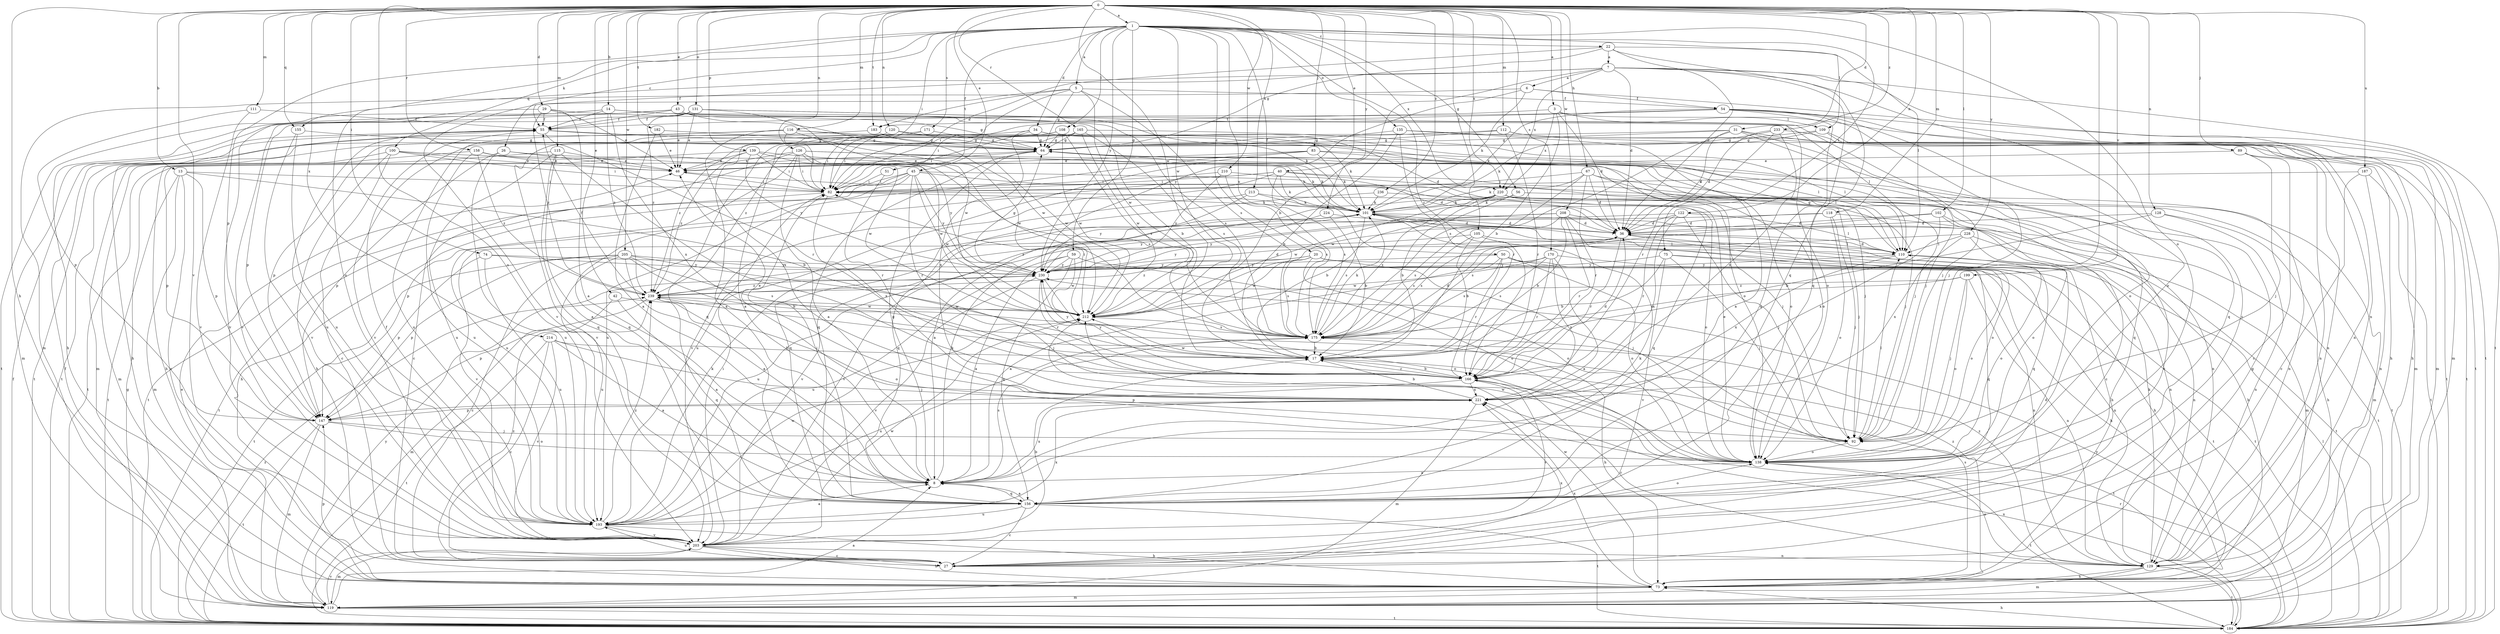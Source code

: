 strict digraph  {
0;
1;
3;
5;
6;
7;
8;
13;
14;
17;
20;
22;
26;
27;
29;
31;
34;
36;
40;
42;
43;
45;
46;
50;
51;
54;
55;
56;
59;
64;
67;
73;
74;
75;
82;
83;
89;
92;
100;
101;
102;
105;
108;
109;
110;
111;
112;
115;
116;
118;
119;
120;
122;
126;
128;
129;
131;
135;
138;
139;
147;
155;
156;
158;
165;
166;
170;
171;
175;
182;
183;
184;
187;
193;
199;
203;
205;
208;
210;
212;
213;
214;
220;
221;
224;
228;
230;
233;
236;
239;
0 -> 1  [label=a];
0 -> 3  [label=a];
0 -> 13  [label=b];
0 -> 14  [label=b];
0 -> 29  [label=d];
0 -> 31  [label=d];
0 -> 40  [label=e];
0 -> 42  [label=e];
0 -> 43  [label=e];
0 -> 45  [label=e];
0 -> 67  [label=h];
0 -> 73  [label=h];
0 -> 74  [label=i];
0 -> 83  [label=j];
0 -> 89  [label=j];
0 -> 92  [label=j];
0 -> 102  [label=l];
0 -> 105  [label=l];
0 -> 111  [label=m];
0 -> 112  [label=m];
0 -> 115  [label=m];
0 -> 116  [label=m];
0 -> 118  [label=m];
0 -> 120  [label=n];
0 -> 122  [label=n];
0 -> 126  [label=n];
0 -> 128  [label=n];
0 -> 131  [label=o];
0 -> 139  [label=p];
0 -> 155  [label=q];
0 -> 158  [label=r];
0 -> 165  [label=r];
0 -> 170  [label=s];
0 -> 182  [label=t];
0 -> 183  [label=t];
0 -> 187  [label=u];
0 -> 193  [label=u];
0 -> 199  [label=v];
0 -> 203  [label=v];
0 -> 205  [label=w];
0 -> 208  [label=w];
0 -> 210  [label=w];
0 -> 212  [label=w];
0 -> 213  [label=x];
0 -> 214  [label=x];
0 -> 220  [label=x];
0 -> 224  [label=y];
0 -> 228  [label=y];
0 -> 233  [label=z];
0 -> 236  [label=z];
1 -> 5  [label=a];
1 -> 20  [label=c];
1 -> 22  [label=c];
1 -> 26  [label=c];
1 -> 34  [label=d];
1 -> 50  [label=f];
1 -> 51  [label=f];
1 -> 56  [label=g];
1 -> 59  [label=g];
1 -> 75  [label=i];
1 -> 82  [label=i];
1 -> 100  [label=k];
1 -> 108  [label=l];
1 -> 109  [label=l];
1 -> 135  [label=o];
1 -> 138  [label=o];
1 -> 147  [label=p];
1 -> 166  [label=r];
1 -> 171  [label=s];
1 -> 175  [label=s];
1 -> 193  [label=u];
1 -> 212  [label=w];
1 -> 220  [label=x];
1 -> 230  [label=y];
3 -> 17  [label=b];
3 -> 36  [label=d];
3 -> 109  [label=l];
3 -> 119  [label=m];
3 -> 183  [label=t];
3 -> 220  [label=x];
5 -> 54  [label=f];
5 -> 64  [label=g];
5 -> 82  [label=i];
5 -> 175  [label=s];
5 -> 183  [label=t];
5 -> 203  [label=v];
5 -> 212  [label=w];
6 -> 54  [label=f];
6 -> 101  [label=k];
6 -> 119  [label=m];
6 -> 184  [label=t];
6 -> 230  [label=y];
7 -> 6  [label=a];
7 -> 17  [label=b];
7 -> 27  [label=c];
7 -> 36  [label=d];
7 -> 55  [label=f];
7 -> 129  [label=n];
7 -> 155  [label=q];
7 -> 156  [label=q];
7 -> 184  [label=t];
7 -> 220  [label=x];
8 -> 64  [label=g];
8 -> 101  [label=k];
8 -> 156  [label=q];
8 -> 175  [label=s];
8 -> 221  [label=x];
13 -> 17  [label=b];
13 -> 27  [label=c];
13 -> 82  [label=i];
13 -> 119  [label=m];
13 -> 147  [label=p];
13 -> 184  [label=t];
14 -> 17  [label=b];
14 -> 55  [label=f];
14 -> 73  [label=h];
14 -> 92  [label=j];
14 -> 184  [label=t];
14 -> 221  [label=x];
14 -> 239  [label=z];
17 -> 166  [label=r];
17 -> 184  [label=t];
17 -> 230  [label=y];
20 -> 92  [label=j];
20 -> 138  [label=o];
20 -> 175  [label=s];
20 -> 184  [label=t];
20 -> 212  [label=w];
20 -> 230  [label=y];
20 -> 239  [label=z];
22 -> 7  [label=a];
22 -> 36  [label=d];
22 -> 64  [label=g];
22 -> 82  [label=i];
22 -> 110  [label=l];
22 -> 156  [label=q];
26 -> 46  [label=e];
26 -> 138  [label=o];
26 -> 147  [label=p];
26 -> 193  [label=u];
27 -> 36  [label=d];
27 -> 193  [label=u];
27 -> 221  [label=x];
27 -> 239  [label=z];
29 -> 8  [label=a];
29 -> 46  [label=e];
29 -> 55  [label=f];
29 -> 110  [label=l];
29 -> 203  [label=v];
29 -> 239  [label=z];
31 -> 36  [label=d];
31 -> 64  [label=g];
31 -> 129  [label=n];
31 -> 138  [label=o];
31 -> 147  [label=p];
31 -> 156  [label=q];
31 -> 175  [label=s];
34 -> 36  [label=d];
34 -> 64  [label=g];
34 -> 82  [label=i];
34 -> 101  [label=k];
34 -> 203  [label=v];
34 -> 221  [label=x];
36 -> 110  [label=l];
36 -> 156  [label=q];
36 -> 166  [label=r];
36 -> 175  [label=s];
40 -> 27  [label=c];
40 -> 82  [label=i];
40 -> 101  [label=k];
40 -> 147  [label=p];
40 -> 156  [label=q];
40 -> 175  [label=s];
40 -> 193  [label=u];
42 -> 8  [label=a];
42 -> 119  [label=m];
42 -> 212  [label=w];
43 -> 46  [label=e];
43 -> 55  [label=f];
43 -> 64  [label=g];
43 -> 119  [label=m];
43 -> 175  [label=s];
43 -> 203  [label=v];
43 -> 212  [label=w];
45 -> 73  [label=h];
45 -> 82  [label=i];
45 -> 92  [label=j];
45 -> 129  [label=n];
45 -> 166  [label=r];
45 -> 184  [label=t];
45 -> 193  [label=u];
45 -> 212  [label=w];
45 -> 230  [label=y];
46 -> 82  [label=i];
50 -> 8  [label=a];
50 -> 73  [label=h];
50 -> 138  [label=o];
50 -> 156  [label=q];
50 -> 166  [label=r];
50 -> 175  [label=s];
50 -> 230  [label=y];
51 -> 82  [label=i];
51 -> 166  [label=r];
54 -> 55  [label=f];
54 -> 82  [label=i];
54 -> 92  [label=j];
54 -> 101  [label=k];
54 -> 129  [label=n];
54 -> 138  [label=o];
54 -> 156  [label=q];
54 -> 184  [label=t];
55 -> 64  [label=g];
55 -> 73  [label=h];
55 -> 110  [label=l];
55 -> 166  [label=r];
55 -> 193  [label=u];
56 -> 17  [label=b];
56 -> 101  [label=k];
56 -> 119  [label=m];
59 -> 8  [label=a];
59 -> 138  [label=o];
59 -> 156  [label=q];
59 -> 193  [label=u];
59 -> 212  [label=w];
59 -> 230  [label=y];
64 -> 46  [label=e];
64 -> 92  [label=j];
64 -> 101  [label=k];
64 -> 156  [label=q];
67 -> 36  [label=d];
67 -> 82  [label=i];
67 -> 92  [label=j];
67 -> 101  [label=k];
67 -> 129  [label=n];
67 -> 166  [label=r];
67 -> 212  [label=w];
73 -> 64  [label=g];
73 -> 119  [label=m];
73 -> 147  [label=p];
73 -> 175  [label=s];
73 -> 212  [label=w];
73 -> 221  [label=x];
73 -> 239  [label=z];
74 -> 129  [label=n];
74 -> 147  [label=p];
74 -> 193  [label=u];
74 -> 230  [label=y];
75 -> 17  [label=b];
75 -> 92  [label=j];
75 -> 129  [label=n];
75 -> 184  [label=t];
75 -> 203  [label=v];
75 -> 230  [label=y];
82 -> 101  [label=k];
82 -> 184  [label=t];
82 -> 221  [label=x];
83 -> 46  [label=e];
83 -> 92  [label=j];
83 -> 101  [label=k];
83 -> 110  [label=l];
83 -> 193  [label=u];
83 -> 203  [label=v];
89 -> 27  [label=c];
89 -> 46  [label=e];
89 -> 92  [label=j];
89 -> 129  [label=n];
92 -> 110  [label=l];
92 -> 138  [label=o];
100 -> 27  [label=c];
100 -> 46  [label=e];
100 -> 73  [label=h];
100 -> 82  [label=i];
100 -> 119  [label=m];
100 -> 230  [label=y];
101 -> 36  [label=d];
101 -> 73  [label=h];
101 -> 82  [label=i];
101 -> 110  [label=l];
101 -> 175  [label=s];
101 -> 184  [label=t];
101 -> 203  [label=v];
102 -> 36  [label=d];
102 -> 73  [label=h];
102 -> 138  [label=o];
102 -> 175  [label=s];
102 -> 221  [label=x];
105 -> 17  [label=b];
105 -> 73  [label=h];
105 -> 110  [label=l];
105 -> 175  [label=s];
105 -> 230  [label=y];
108 -> 64  [label=g];
108 -> 119  [label=m];
108 -> 175  [label=s];
108 -> 212  [label=w];
108 -> 239  [label=z];
109 -> 64  [label=g];
109 -> 73  [label=h];
109 -> 101  [label=k];
109 -> 119  [label=m];
110 -> 36  [label=d];
110 -> 64  [label=g];
110 -> 138  [label=o];
110 -> 221  [label=x];
110 -> 230  [label=y];
111 -> 55  [label=f];
111 -> 147  [label=p];
111 -> 203  [label=v];
112 -> 64  [label=g];
112 -> 119  [label=m];
112 -> 166  [label=r];
112 -> 184  [label=t];
112 -> 239  [label=z];
115 -> 8  [label=a];
115 -> 46  [label=e];
115 -> 73  [label=h];
115 -> 156  [label=q];
115 -> 166  [label=r];
115 -> 193  [label=u];
116 -> 64  [label=g];
116 -> 82  [label=i];
116 -> 92  [label=j];
116 -> 184  [label=t];
116 -> 193  [label=u];
116 -> 212  [label=w];
116 -> 221  [label=x];
118 -> 36  [label=d];
118 -> 92  [label=j];
118 -> 129  [label=n];
118 -> 138  [label=o];
118 -> 203  [label=v];
119 -> 8  [label=a];
119 -> 46  [label=e];
119 -> 55  [label=f];
119 -> 184  [label=t];
119 -> 203  [label=v];
119 -> 230  [label=y];
120 -> 8  [label=a];
120 -> 64  [label=g];
120 -> 82  [label=i];
120 -> 138  [label=o];
122 -> 36  [label=d];
122 -> 92  [label=j];
122 -> 110  [label=l];
122 -> 166  [label=r];
122 -> 221  [label=x];
122 -> 239  [label=z];
126 -> 8  [label=a];
126 -> 27  [label=c];
126 -> 46  [label=e];
126 -> 82  [label=i];
126 -> 101  [label=k];
126 -> 138  [label=o];
126 -> 156  [label=q];
126 -> 175  [label=s];
126 -> 212  [label=w];
128 -> 17  [label=b];
128 -> 36  [label=d];
128 -> 73  [label=h];
128 -> 129  [label=n];
129 -> 73  [label=h];
129 -> 101  [label=k];
129 -> 119  [label=m];
129 -> 138  [label=o];
129 -> 166  [label=r];
129 -> 184  [label=t];
129 -> 239  [label=z];
131 -> 46  [label=e];
131 -> 55  [label=f];
131 -> 101  [label=k];
131 -> 138  [label=o];
131 -> 147  [label=p];
131 -> 212  [label=w];
131 -> 239  [label=z];
135 -> 8  [label=a];
135 -> 17  [label=b];
135 -> 64  [label=g];
135 -> 73  [label=h];
135 -> 166  [label=r];
138 -> 8  [label=a];
138 -> 46  [label=e];
138 -> 184  [label=t];
138 -> 212  [label=w];
139 -> 46  [label=e];
139 -> 82  [label=i];
139 -> 101  [label=k];
139 -> 147  [label=p];
139 -> 212  [label=w];
139 -> 230  [label=y];
139 -> 239  [label=z];
147 -> 92  [label=j];
147 -> 119  [label=m];
147 -> 138  [label=o];
147 -> 184  [label=t];
155 -> 64  [label=g];
155 -> 193  [label=u];
155 -> 203  [label=v];
156 -> 8  [label=a];
156 -> 27  [label=c];
156 -> 82  [label=i];
156 -> 101  [label=k];
156 -> 138  [label=o];
156 -> 184  [label=t];
156 -> 193  [label=u];
158 -> 46  [label=e];
158 -> 175  [label=s];
158 -> 184  [label=t];
158 -> 193  [label=u];
158 -> 239  [label=z];
165 -> 8  [label=a];
165 -> 64  [label=g];
165 -> 110  [label=l];
165 -> 175  [label=s];
165 -> 203  [label=v];
165 -> 212  [label=w];
166 -> 17  [label=b];
166 -> 36  [label=d];
166 -> 147  [label=p];
166 -> 203  [label=v];
166 -> 212  [label=w];
166 -> 221  [label=x];
166 -> 230  [label=y];
170 -> 8  [label=a];
170 -> 138  [label=o];
170 -> 166  [label=r];
170 -> 175  [label=s];
170 -> 212  [label=w];
170 -> 221  [label=x];
170 -> 230  [label=y];
171 -> 64  [label=g];
171 -> 82  [label=i];
171 -> 156  [label=q];
175 -> 17  [label=b];
175 -> 36  [label=d];
175 -> 73  [label=h];
175 -> 101  [label=k];
175 -> 193  [label=u];
182 -> 8  [label=a];
182 -> 46  [label=e];
182 -> 64  [label=g];
183 -> 184  [label=t];
183 -> 212  [label=w];
184 -> 55  [label=f];
184 -> 64  [label=g];
184 -> 73  [label=h];
184 -> 110  [label=l];
184 -> 166  [label=r];
184 -> 221  [label=x];
184 -> 230  [label=y];
184 -> 239  [label=z];
187 -> 27  [label=c];
187 -> 82  [label=i];
187 -> 129  [label=n];
187 -> 184  [label=t];
193 -> 8  [label=a];
193 -> 55  [label=f];
193 -> 73  [label=h];
193 -> 101  [label=k];
193 -> 203  [label=v];
193 -> 212  [label=w];
193 -> 221  [label=x];
193 -> 239  [label=z];
199 -> 92  [label=j];
199 -> 129  [label=n];
199 -> 138  [label=o];
199 -> 175  [label=s];
199 -> 239  [label=z];
203 -> 17  [label=b];
203 -> 27  [label=c];
203 -> 73  [label=h];
203 -> 82  [label=i];
203 -> 119  [label=m];
203 -> 129  [label=n];
203 -> 212  [label=w];
205 -> 8  [label=a];
205 -> 17  [label=b];
205 -> 27  [label=c];
205 -> 92  [label=j];
205 -> 147  [label=p];
205 -> 175  [label=s];
205 -> 184  [label=t];
205 -> 193  [label=u];
205 -> 230  [label=y];
208 -> 17  [label=b];
208 -> 36  [label=d];
208 -> 119  [label=m];
208 -> 138  [label=o];
208 -> 166  [label=r];
208 -> 175  [label=s];
208 -> 203  [label=v];
208 -> 230  [label=y];
210 -> 36  [label=d];
210 -> 82  [label=i];
210 -> 175  [label=s];
210 -> 230  [label=y];
212 -> 82  [label=i];
212 -> 175  [label=s];
213 -> 101  [label=k];
213 -> 138  [label=o];
213 -> 156  [label=q];
213 -> 230  [label=y];
214 -> 8  [label=a];
214 -> 17  [label=b];
214 -> 27  [label=c];
214 -> 92  [label=j];
214 -> 184  [label=t];
214 -> 203  [label=v];
220 -> 8  [label=a];
220 -> 17  [label=b];
220 -> 27  [label=c];
220 -> 101  [label=k];
220 -> 156  [label=q];
220 -> 175  [label=s];
220 -> 184  [label=t];
220 -> 212  [label=w];
221 -> 17  [label=b];
221 -> 46  [label=e];
221 -> 119  [label=m];
221 -> 147  [label=p];
224 -> 17  [label=b];
224 -> 36  [label=d];
224 -> 230  [label=y];
228 -> 110  [label=l];
228 -> 129  [label=n];
228 -> 184  [label=t];
228 -> 193  [label=u];
228 -> 221  [label=x];
230 -> 36  [label=d];
230 -> 64  [label=g];
230 -> 138  [label=o];
230 -> 166  [label=r];
230 -> 203  [label=v];
230 -> 239  [label=z];
233 -> 36  [label=d];
233 -> 64  [label=g];
233 -> 166  [label=r];
233 -> 184  [label=t];
233 -> 221  [label=x];
236 -> 92  [label=j];
236 -> 101  [label=k];
236 -> 156  [label=q];
239 -> 55  [label=f];
239 -> 138  [label=o];
239 -> 147  [label=p];
239 -> 156  [label=q];
239 -> 212  [label=w];
}
